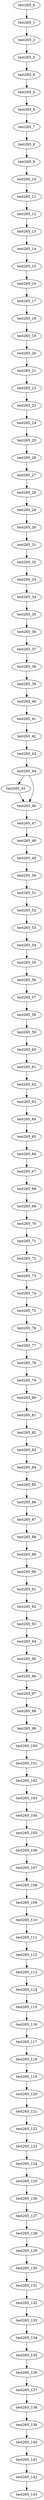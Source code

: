 digraph G {
test265_0->test265_1;
test265_1->test265_2;
test265_2->test265_3;
test265_3->test265_4;
test265_4->test265_5;
test265_5->test265_6;
test265_6->test265_7;
test265_7->test265_8;
test265_8->test265_9;
test265_9->test265_10;
test265_10->test265_11;
test265_11->test265_12;
test265_12->test265_13;
test265_13->test265_14;
test265_14->test265_15;
test265_15->test265_16;
test265_16->test265_17;
test265_17->test265_18;
test265_18->test265_19;
test265_19->test265_20;
test265_20->test265_21;
test265_21->test265_22;
test265_22->test265_23;
test265_23->test265_24;
test265_24->test265_25;
test265_25->test265_26;
test265_26->test265_27;
test265_27->test265_28;
test265_28->test265_29;
test265_29->test265_30;
test265_30->test265_31;
test265_31->test265_32;
test265_32->test265_33;
test265_33->test265_34;
test265_34->test265_35;
test265_35->test265_36;
test265_36->test265_37;
test265_37->test265_38;
test265_38->test265_39;
test265_39->test265_40;
test265_40->test265_41;
test265_41->test265_42;
test265_42->test265_43;
test265_43->test265_44;
test265_44->test265_45;
test265_44->test265_46;
test265_45->test265_46;
test265_46->test265_47;
test265_47->test265_48;
test265_48->test265_49;
test265_49->test265_50;
test265_50->test265_51;
test265_51->test265_52;
test265_52->test265_53;
test265_53->test265_54;
test265_54->test265_55;
test265_55->test265_56;
test265_56->test265_57;
test265_57->test265_58;
test265_58->test265_59;
test265_59->test265_60;
test265_60->test265_61;
test265_61->test265_62;
test265_62->test265_63;
test265_63->test265_64;
test265_64->test265_65;
test265_65->test265_66;
test265_66->test265_67;
test265_67->test265_68;
test265_68->test265_69;
test265_69->test265_70;
test265_70->test265_71;
test265_71->test265_72;
test265_72->test265_73;
test265_73->test265_74;
test265_74->test265_75;
test265_75->test265_76;
test265_76->test265_77;
test265_77->test265_78;
test265_78->test265_79;
test265_79->test265_80;
test265_80->test265_81;
test265_81->test265_82;
test265_82->test265_83;
test265_83->test265_84;
test265_84->test265_85;
test265_85->test265_86;
test265_86->test265_87;
test265_87->test265_88;
test265_88->test265_89;
test265_89->test265_90;
test265_90->test265_91;
test265_91->test265_92;
test265_92->test265_93;
test265_93->test265_94;
test265_94->test265_95;
test265_95->test265_96;
test265_96->test265_97;
test265_97->test265_98;
test265_98->test265_99;
test265_99->test265_100;
test265_100->test265_101;
test265_101->test265_102;
test265_102->test265_103;
test265_103->test265_104;
test265_104->test265_105;
test265_105->test265_106;
test265_106->test265_107;
test265_107->test265_108;
test265_108->test265_109;
test265_109->test265_110;
test265_110->test265_111;
test265_111->test265_112;
test265_112->test265_113;
test265_113->test265_114;
test265_114->test265_115;
test265_115->test265_116;
test265_116->test265_117;
test265_117->test265_118;
test265_118->test265_119;
test265_119->test265_120;
test265_120->test265_121;
test265_121->test265_122;
test265_122->test265_123;
test265_123->test265_124;
test265_124->test265_125;
test265_125->test265_126;
test265_126->test265_127;
test265_127->test265_128;
test265_128->test265_129;
test265_129->test265_130;
test265_130->test265_131;
test265_131->test265_132;
test265_132->test265_133;
test265_133->test265_134;
test265_134->test265_135;
test265_135->test265_136;
test265_136->test265_137;
test265_137->test265_138;
test265_138->test265_139;
test265_139->test265_140;
test265_140->test265_141;
test265_141->test265_142;
test265_142->test265_143;

}
